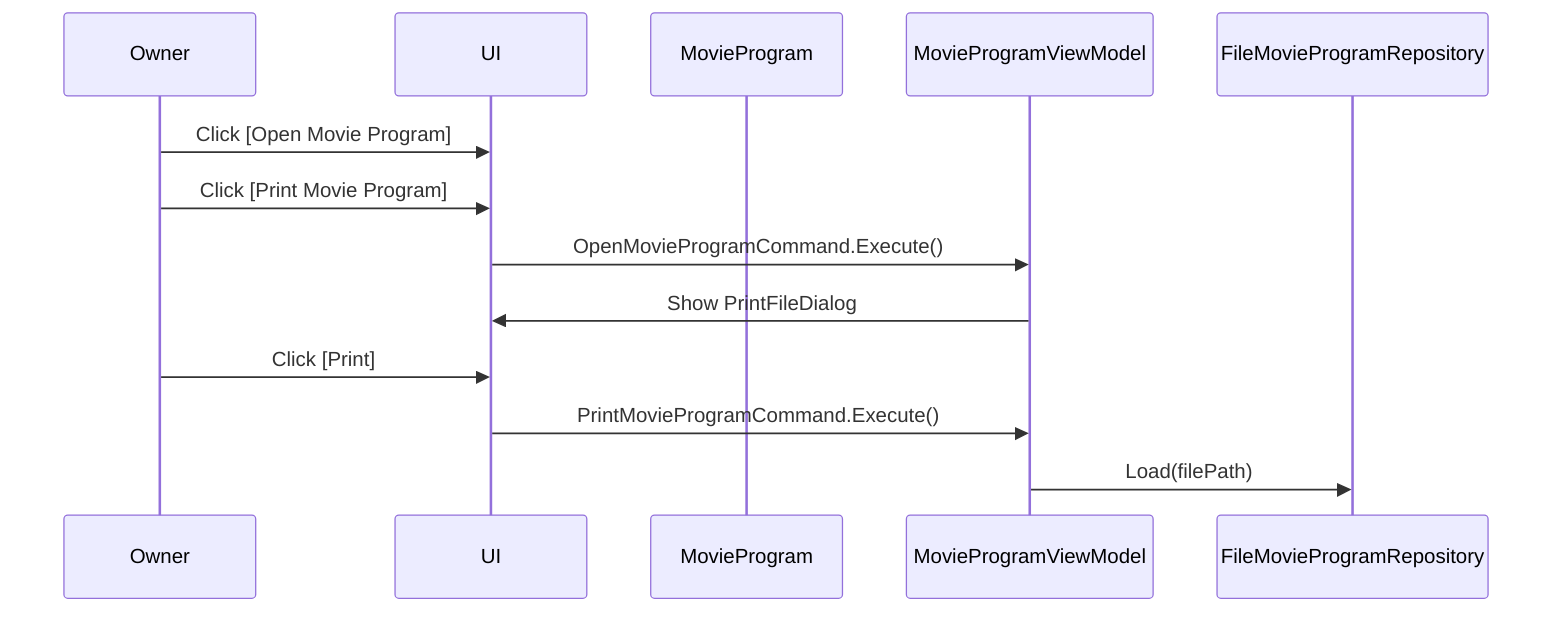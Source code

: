 ﻿sequenceDiagram 
participant Owner
participant UI
participant MovieProgram
participant MovieProgramViewModel
participant FileMovieProgramRepository

Owner ->> UI : Click [Open Movie Program]
Owner ->> UI : Click [Print Movie Program]
UI ->> MovieProgramViewModel : OpenMovieProgramCommand.Execute()
MovieProgramViewModel ->> UI : Show PrintFileDialog
Owner ->> UI : Click [Print]
UI ->> MovieProgramViewModel : PrintMovieProgramCommand.Execute()
MovieProgramViewModel ->> FileMovieProgramRepository : Load(filePath)